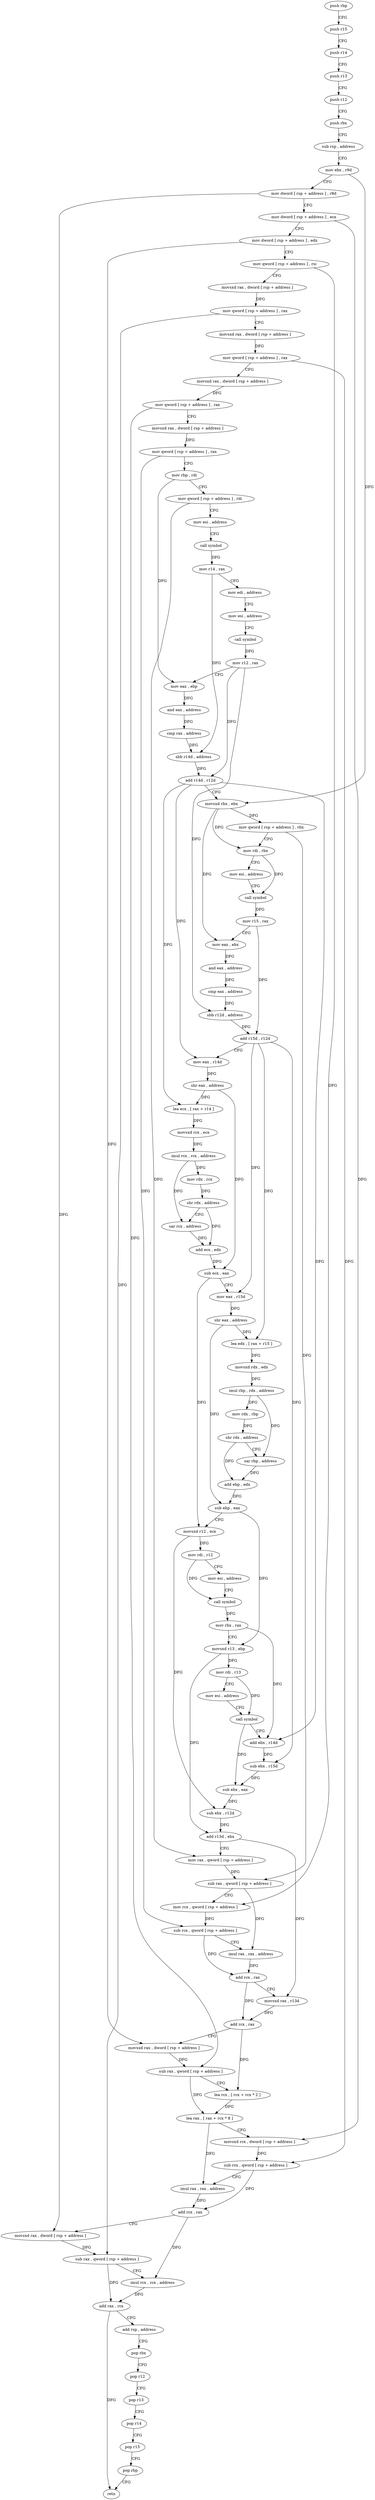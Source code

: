 digraph "func" {
"4283776" [label = "push rbp" ]
"4283777" [label = "push r15" ]
"4283779" [label = "push r14" ]
"4283781" [label = "push r13" ]
"4283783" [label = "push r12" ]
"4283785" [label = "push rbx" ]
"4283786" [label = "sub rsp , address" ]
"4283790" [label = "mov ebx , r9d" ]
"4283793" [label = "mov dword [ rsp + address ] , r8d" ]
"4283798" [label = "mov dword [ rsp + address ] , ecx" ]
"4283802" [label = "mov dword [ rsp + address ] , edx" ]
"4283806" [label = "mov qword [ rsp + address ] , rsi" ]
"4283811" [label = "movsxd rax , dword [ rsp + address ]" ]
"4283819" [label = "mov qword [ rsp + address ] , rax" ]
"4283824" [label = "movsxd rax , dword [ rsp + address ]" ]
"4283832" [label = "mov qword [ rsp + address ] , rax" ]
"4283837" [label = "movsxd rax , dword [ rsp + address ]" ]
"4283845" [label = "mov qword [ rsp + address ] , rax" ]
"4283850" [label = "movsxd rax , dword [ rsp + address ]" ]
"4283858" [label = "mov qword [ rsp + address ] , rax" ]
"4283863" [label = "mov rbp , rdi" ]
"4283866" [label = "mov qword [ rsp + address ] , rdi" ]
"4283871" [label = "mov esi , address" ]
"4283876" [label = "call symbol" ]
"4283881" [label = "mov r14 , rax" ]
"4283884" [label = "mov edi , address" ]
"4283889" [label = "mov esi , address" ]
"4283894" [label = "call symbol" ]
"4283899" [label = "mov r12 , rax" ]
"4283902" [label = "mov eax , ebp" ]
"4283904" [label = "and eax , address" ]
"4283907" [label = "cmp rax , address" ]
"4283911" [label = "sbb r14d , address" ]
"4283915" [label = "add r14d , r12d" ]
"4283918" [label = "movsxd rbx , ebx" ]
"4283921" [label = "mov qword [ rsp + address ] , rbx" ]
"4283926" [label = "mov rdi , rbx" ]
"4283929" [label = "mov esi , address" ]
"4283934" [label = "call symbol" ]
"4283939" [label = "mov r15 , rax" ]
"4283942" [label = "mov eax , ebx" ]
"4283944" [label = "and eax , address" ]
"4283947" [label = "cmp eax , address" ]
"4283950" [label = "sbb r12d , address" ]
"4283954" [label = "add r15d , r12d" ]
"4283957" [label = "mov eax , r14d" ]
"4283960" [label = "shr eax , address" ]
"4283963" [label = "lea ecx , [ rax + r14 ]" ]
"4283967" [label = "movsxd rcx , ecx" ]
"4283970" [label = "imul rcx , rcx , address" ]
"4283977" [label = "mov rdx , rcx" ]
"4283980" [label = "shr rdx , address" ]
"4283984" [label = "sar rcx , address" ]
"4283988" [label = "add ecx , edx" ]
"4283990" [label = "sub ecx , eax" ]
"4283992" [label = "mov eax , r15d" ]
"4283995" [label = "shr eax , address" ]
"4283998" [label = "lea edx , [ rax + r15 ]" ]
"4284002" [label = "movsxd rdx , edx" ]
"4284005" [label = "imul rbp , rdx , address" ]
"4284012" [label = "mov rdx , rbp" ]
"4284015" [label = "shr rdx , address" ]
"4284019" [label = "sar rbp , address" ]
"4284023" [label = "add ebp , edx" ]
"4284025" [label = "sub ebp , eax" ]
"4284027" [label = "movsxd r12 , ecx" ]
"4284030" [label = "mov rdi , r12" ]
"4284033" [label = "mov esi , address" ]
"4284038" [label = "call symbol" ]
"4284043" [label = "mov rbx , rax" ]
"4284046" [label = "movsxd r13 , ebp" ]
"4284049" [label = "mov rdi , r13" ]
"4284052" [label = "mov esi , address" ]
"4284057" [label = "call symbol" ]
"4284062" [label = "add ebx , r14d" ]
"4284065" [label = "sub ebx , r15d" ]
"4284068" [label = "sub ebx , eax" ]
"4284070" [label = "sub ebx , r12d" ]
"4284073" [label = "add r13d , ebx" ]
"4284076" [label = "mov rax , qword [ rsp + address ]" ]
"4284081" [label = "sub rax , qword [ rsp + address ]" ]
"4284086" [label = "mov rcx , qword [ rsp + address ]" ]
"4284091" [label = "sub rcx , qword [ rsp + address ]" ]
"4284096" [label = "imul rax , rax , address" ]
"4284103" [label = "add rcx , rax" ]
"4284106" [label = "movsxd rax , r13d" ]
"4284109" [label = "add rcx , rax" ]
"4284112" [label = "movsxd rax , dword [ rsp + address ]" ]
"4284117" [label = "sub rax , qword [ rsp + address ]" ]
"4284122" [label = "lea rcx , [ rcx + rcx * 2 ]" ]
"4284126" [label = "lea rax , [ rax + rcx * 8 ]" ]
"4284130" [label = "movsxd rcx , dword [ rsp + address ]" ]
"4284135" [label = "sub rcx , qword [ rsp + address ]" ]
"4284140" [label = "imul rax , rax , address" ]
"4284144" [label = "add rcx , rax" ]
"4284147" [label = "movsxd rax , dword [ rsp + address ]" ]
"4284152" [label = "sub rax , qword [ rsp + address ]" ]
"4284157" [label = "imul rcx , rcx , address" ]
"4284161" [label = "add rax , rcx" ]
"4284164" [label = "add rsp , address" ]
"4284168" [label = "pop rbx" ]
"4284169" [label = "pop r12" ]
"4284171" [label = "pop r13" ]
"4284173" [label = "pop r14" ]
"4284175" [label = "pop r15" ]
"4284177" [label = "pop rbp" ]
"4284178" [label = "retn" ]
"4283776" -> "4283777" [ label = "CFG" ]
"4283777" -> "4283779" [ label = "CFG" ]
"4283779" -> "4283781" [ label = "CFG" ]
"4283781" -> "4283783" [ label = "CFG" ]
"4283783" -> "4283785" [ label = "CFG" ]
"4283785" -> "4283786" [ label = "CFG" ]
"4283786" -> "4283790" [ label = "CFG" ]
"4283790" -> "4283793" [ label = "CFG" ]
"4283790" -> "4283918" [ label = "DFG" ]
"4283793" -> "4283798" [ label = "CFG" ]
"4283793" -> "4284147" [ label = "DFG" ]
"4283798" -> "4283802" [ label = "CFG" ]
"4283798" -> "4284130" [ label = "DFG" ]
"4283802" -> "4283806" [ label = "CFG" ]
"4283802" -> "4284112" [ label = "DFG" ]
"4283806" -> "4283811" [ label = "CFG" ]
"4283806" -> "4284086" [ label = "DFG" ]
"4283811" -> "4283819" [ label = "DFG" ]
"4283819" -> "4283824" [ label = "CFG" ]
"4283819" -> "4284152" [ label = "DFG" ]
"4283824" -> "4283832" [ label = "DFG" ]
"4283832" -> "4283837" [ label = "CFG" ]
"4283832" -> "4284135" [ label = "DFG" ]
"4283837" -> "4283845" [ label = "DFG" ]
"4283845" -> "4283850" [ label = "CFG" ]
"4283845" -> "4284117" [ label = "DFG" ]
"4283850" -> "4283858" [ label = "DFG" ]
"4283858" -> "4283863" [ label = "CFG" ]
"4283858" -> "4284091" [ label = "DFG" ]
"4283863" -> "4283866" [ label = "CFG" ]
"4283863" -> "4283902" [ label = "DFG" ]
"4283866" -> "4283871" [ label = "CFG" ]
"4283866" -> "4284076" [ label = "DFG" ]
"4283871" -> "4283876" [ label = "CFG" ]
"4283876" -> "4283881" [ label = "DFG" ]
"4283881" -> "4283884" [ label = "CFG" ]
"4283881" -> "4283911" [ label = "DFG" ]
"4283884" -> "4283889" [ label = "CFG" ]
"4283889" -> "4283894" [ label = "CFG" ]
"4283894" -> "4283899" [ label = "DFG" ]
"4283899" -> "4283902" [ label = "CFG" ]
"4283899" -> "4283915" [ label = "DFG" ]
"4283899" -> "4283950" [ label = "DFG" ]
"4283902" -> "4283904" [ label = "DFG" ]
"4283904" -> "4283907" [ label = "DFG" ]
"4283907" -> "4283911" [ label = "DFG" ]
"4283911" -> "4283915" [ label = "DFG" ]
"4283915" -> "4283918" [ label = "CFG" ]
"4283915" -> "4283957" [ label = "DFG" ]
"4283915" -> "4283963" [ label = "DFG" ]
"4283915" -> "4284062" [ label = "DFG" ]
"4283918" -> "4283921" [ label = "DFG" ]
"4283918" -> "4283926" [ label = "DFG" ]
"4283918" -> "4283942" [ label = "DFG" ]
"4283921" -> "4283926" [ label = "CFG" ]
"4283921" -> "4284081" [ label = "DFG" ]
"4283926" -> "4283929" [ label = "CFG" ]
"4283926" -> "4283934" [ label = "DFG" ]
"4283929" -> "4283934" [ label = "CFG" ]
"4283934" -> "4283939" [ label = "DFG" ]
"4283939" -> "4283942" [ label = "CFG" ]
"4283939" -> "4283954" [ label = "DFG" ]
"4283942" -> "4283944" [ label = "DFG" ]
"4283944" -> "4283947" [ label = "DFG" ]
"4283947" -> "4283950" [ label = "DFG" ]
"4283950" -> "4283954" [ label = "DFG" ]
"4283954" -> "4283957" [ label = "CFG" ]
"4283954" -> "4283992" [ label = "DFG" ]
"4283954" -> "4283998" [ label = "DFG" ]
"4283954" -> "4284065" [ label = "DFG" ]
"4283957" -> "4283960" [ label = "DFG" ]
"4283960" -> "4283963" [ label = "DFG" ]
"4283960" -> "4283990" [ label = "DFG" ]
"4283963" -> "4283967" [ label = "DFG" ]
"4283967" -> "4283970" [ label = "DFG" ]
"4283970" -> "4283977" [ label = "DFG" ]
"4283970" -> "4283984" [ label = "DFG" ]
"4283977" -> "4283980" [ label = "DFG" ]
"4283980" -> "4283984" [ label = "CFG" ]
"4283980" -> "4283988" [ label = "DFG" ]
"4283984" -> "4283988" [ label = "DFG" ]
"4283988" -> "4283990" [ label = "DFG" ]
"4283990" -> "4283992" [ label = "CFG" ]
"4283990" -> "4284027" [ label = "DFG" ]
"4283992" -> "4283995" [ label = "DFG" ]
"4283995" -> "4283998" [ label = "DFG" ]
"4283995" -> "4284025" [ label = "DFG" ]
"4283998" -> "4284002" [ label = "DFG" ]
"4284002" -> "4284005" [ label = "DFG" ]
"4284005" -> "4284012" [ label = "DFG" ]
"4284005" -> "4284019" [ label = "DFG" ]
"4284012" -> "4284015" [ label = "DFG" ]
"4284015" -> "4284019" [ label = "CFG" ]
"4284015" -> "4284023" [ label = "DFG" ]
"4284019" -> "4284023" [ label = "DFG" ]
"4284023" -> "4284025" [ label = "DFG" ]
"4284025" -> "4284027" [ label = "CFG" ]
"4284025" -> "4284046" [ label = "DFG" ]
"4284027" -> "4284030" [ label = "DFG" ]
"4284027" -> "4284070" [ label = "DFG" ]
"4284030" -> "4284033" [ label = "CFG" ]
"4284030" -> "4284038" [ label = "DFG" ]
"4284033" -> "4284038" [ label = "CFG" ]
"4284038" -> "4284043" [ label = "DFG" ]
"4284043" -> "4284046" [ label = "CFG" ]
"4284043" -> "4284062" [ label = "DFG" ]
"4284046" -> "4284049" [ label = "DFG" ]
"4284046" -> "4284073" [ label = "DFG" ]
"4284049" -> "4284052" [ label = "CFG" ]
"4284049" -> "4284057" [ label = "DFG" ]
"4284052" -> "4284057" [ label = "CFG" ]
"4284057" -> "4284062" [ label = "CFG" ]
"4284057" -> "4284068" [ label = "DFG" ]
"4284062" -> "4284065" [ label = "DFG" ]
"4284065" -> "4284068" [ label = "DFG" ]
"4284068" -> "4284070" [ label = "DFG" ]
"4284070" -> "4284073" [ label = "DFG" ]
"4284073" -> "4284076" [ label = "CFG" ]
"4284073" -> "4284106" [ label = "DFG" ]
"4284076" -> "4284081" [ label = "DFG" ]
"4284081" -> "4284086" [ label = "CFG" ]
"4284081" -> "4284096" [ label = "DFG" ]
"4284086" -> "4284091" [ label = "DFG" ]
"4284091" -> "4284096" [ label = "CFG" ]
"4284091" -> "4284103" [ label = "DFG" ]
"4284096" -> "4284103" [ label = "DFG" ]
"4284103" -> "4284106" [ label = "CFG" ]
"4284103" -> "4284109" [ label = "DFG" ]
"4284106" -> "4284109" [ label = "DFG" ]
"4284109" -> "4284112" [ label = "CFG" ]
"4284109" -> "4284122" [ label = "DFG" ]
"4284112" -> "4284117" [ label = "DFG" ]
"4284117" -> "4284122" [ label = "CFG" ]
"4284117" -> "4284126" [ label = "DFG" ]
"4284122" -> "4284126" [ label = "DFG" ]
"4284126" -> "4284130" [ label = "CFG" ]
"4284126" -> "4284140" [ label = "DFG" ]
"4284130" -> "4284135" [ label = "DFG" ]
"4284135" -> "4284140" [ label = "CFG" ]
"4284135" -> "4284144" [ label = "DFG" ]
"4284140" -> "4284144" [ label = "DFG" ]
"4284144" -> "4284147" [ label = "CFG" ]
"4284144" -> "4284157" [ label = "DFG" ]
"4284147" -> "4284152" [ label = "DFG" ]
"4284152" -> "4284157" [ label = "CFG" ]
"4284152" -> "4284161" [ label = "DFG" ]
"4284157" -> "4284161" [ label = "DFG" ]
"4284161" -> "4284164" [ label = "CFG" ]
"4284161" -> "4284178" [ label = "DFG" ]
"4284164" -> "4284168" [ label = "CFG" ]
"4284168" -> "4284169" [ label = "CFG" ]
"4284169" -> "4284171" [ label = "CFG" ]
"4284171" -> "4284173" [ label = "CFG" ]
"4284173" -> "4284175" [ label = "CFG" ]
"4284175" -> "4284177" [ label = "CFG" ]
"4284177" -> "4284178" [ label = "CFG" ]
}
